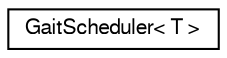 digraph "Graphical Class Hierarchy"
{
  edge [fontname="FreeSans",fontsize="10",labelfontname="FreeSans",labelfontsize="10"];
  node [fontname="FreeSans",fontsize="10",shape=record];
  rankdir="LR";
  Node1 [label="GaitScheduler\< T \>",height=0.2,width=0.4,color="black", fillcolor="white", style="filled",URL="$d1/d14/class_gait_scheduler.html"];
}

